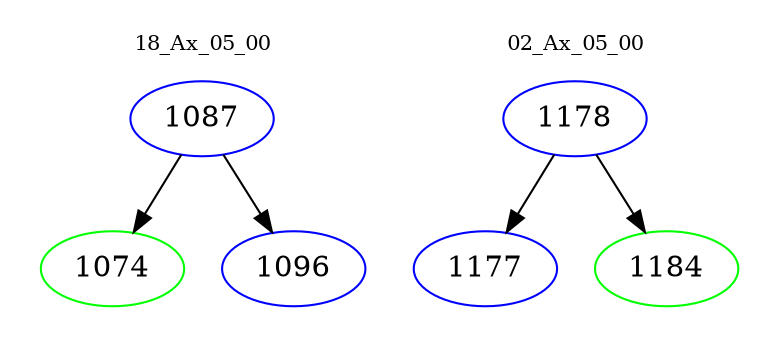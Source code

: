 digraph{
subgraph cluster_0 {
color = white
label = "18_Ax_05_00";
fontsize=10;
T0_1087 [label="1087", color="blue"]
T0_1087 -> T0_1074 [color="black"]
T0_1074 [label="1074", color="green"]
T0_1087 -> T0_1096 [color="black"]
T0_1096 [label="1096", color="blue"]
}
subgraph cluster_1 {
color = white
label = "02_Ax_05_00";
fontsize=10;
T1_1178 [label="1178", color="blue"]
T1_1178 -> T1_1177 [color="black"]
T1_1177 [label="1177", color="blue"]
T1_1178 -> T1_1184 [color="black"]
T1_1184 [label="1184", color="green"]
}
}
